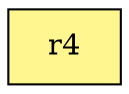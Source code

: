 digraph G {
rankdir=BT;ranksep="2.0";
"r4" [shape=record,fillcolor=khaki1,style=filled,label="{r4}"];
}
